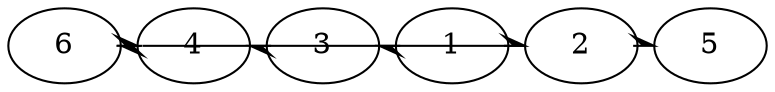 digraph {
layout=twopi;
overlap=false;
fontsize=6;
normalize=true;
ranksep=3;
ratio=auto;
height=0.1;
1[pos="-6,4!"]
1->2[arrowhead=halfopen]
1[pos="-6,4!"]
1->3[arrowhead=halfopen]
2[pos="-5,10!"]
2->5[arrowhead=halfopen]
2[pos="-5,10!"]
2->6[arrowhead=halfopen]
3[pos="-5,14!"]
3->4[arrowhead=halfopen]
6[pos="-3,4!"]
6->4[arrowhead=halfopen]
}